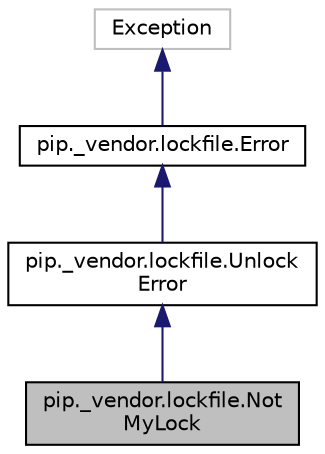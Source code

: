 digraph "pip._vendor.lockfile.NotMyLock"
{
  edge [fontname="Helvetica",fontsize="10",labelfontname="Helvetica",labelfontsize="10"];
  node [fontname="Helvetica",fontsize="10",shape=record];
  Node0 [label="pip._vendor.lockfile.Not\lMyLock",height=0.2,width=0.4,color="black", fillcolor="grey75", style="filled", fontcolor="black"];
  Node1 -> Node0 [dir="back",color="midnightblue",fontsize="10",style="solid",fontname="Helvetica"];
  Node1 [label="pip._vendor.lockfile.Unlock\lError",height=0.2,width=0.4,color="black", fillcolor="white", style="filled",URL="$classpip_1_1__vendor_1_1lockfile_1_1_unlock_error.html"];
  Node2 -> Node1 [dir="back",color="midnightblue",fontsize="10",style="solid",fontname="Helvetica"];
  Node2 [label="pip._vendor.lockfile.Error",height=0.2,width=0.4,color="black", fillcolor="white", style="filled",URL="$classpip_1_1__vendor_1_1lockfile_1_1_error.html"];
  Node3 -> Node2 [dir="back",color="midnightblue",fontsize="10",style="solid",fontname="Helvetica"];
  Node3 [label="Exception",height=0.2,width=0.4,color="grey75", fillcolor="white", style="filled"];
}
